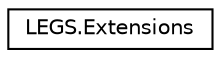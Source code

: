 digraph "Graphical Class Hierarchy"
{
 // LATEX_PDF_SIZE
  edge [fontname="Helvetica",fontsize="10",labelfontname="Helvetica",labelfontsize="10"];
  node [fontname="Helvetica",fontsize="10",shape=record];
  rankdir="LR";
  Node0 [label="LEGS.Extensions",height=0.2,width=0.4,color="black", fillcolor="white", style="filled",URL="$classLEGS_1_1Extensions.html",tooltip=" "];
}
